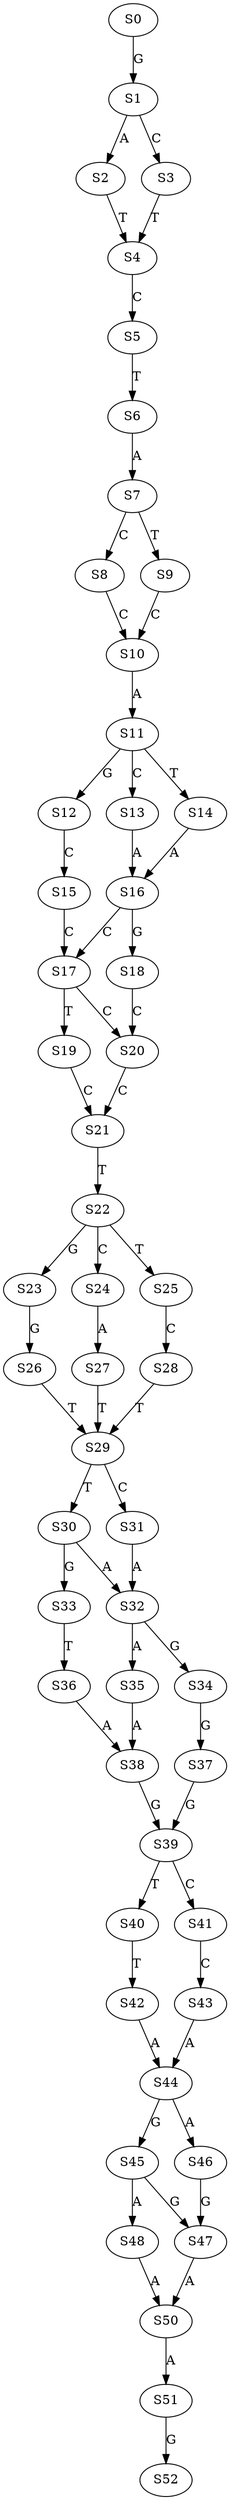 strict digraph  {
	S0 -> S1 [ label = G ];
	S1 -> S2 [ label = A ];
	S1 -> S3 [ label = C ];
	S2 -> S4 [ label = T ];
	S3 -> S4 [ label = T ];
	S4 -> S5 [ label = C ];
	S5 -> S6 [ label = T ];
	S6 -> S7 [ label = A ];
	S7 -> S8 [ label = C ];
	S7 -> S9 [ label = T ];
	S8 -> S10 [ label = C ];
	S9 -> S10 [ label = C ];
	S10 -> S11 [ label = A ];
	S11 -> S12 [ label = G ];
	S11 -> S13 [ label = C ];
	S11 -> S14 [ label = T ];
	S12 -> S15 [ label = C ];
	S13 -> S16 [ label = A ];
	S14 -> S16 [ label = A ];
	S15 -> S17 [ label = C ];
	S16 -> S18 [ label = G ];
	S16 -> S17 [ label = C ];
	S17 -> S19 [ label = T ];
	S17 -> S20 [ label = C ];
	S18 -> S20 [ label = C ];
	S19 -> S21 [ label = C ];
	S20 -> S21 [ label = C ];
	S21 -> S22 [ label = T ];
	S22 -> S23 [ label = G ];
	S22 -> S24 [ label = C ];
	S22 -> S25 [ label = T ];
	S23 -> S26 [ label = G ];
	S24 -> S27 [ label = A ];
	S25 -> S28 [ label = C ];
	S26 -> S29 [ label = T ];
	S27 -> S29 [ label = T ];
	S28 -> S29 [ label = T ];
	S29 -> S30 [ label = T ];
	S29 -> S31 [ label = C ];
	S30 -> S32 [ label = A ];
	S30 -> S33 [ label = G ];
	S31 -> S32 [ label = A ];
	S32 -> S34 [ label = G ];
	S32 -> S35 [ label = A ];
	S33 -> S36 [ label = T ];
	S34 -> S37 [ label = G ];
	S35 -> S38 [ label = A ];
	S36 -> S38 [ label = A ];
	S37 -> S39 [ label = G ];
	S38 -> S39 [ label = G ];
	S39 -> S40 [ label = T ];
	S39 -> S41 [ label = C ];
	S40 -> S42 [ label = T ];
	S41 -> S43 [ label = C ];
	S42 -> S44 [ label = A ];
	S43 -> S44 [ label = A ];
	S44 -> S45 [ label = G ];
	S44 -> S46 [ label = A ];
	S45 -> S47 [ label = G ];
	S45 -> S48 [ label = A ];
	S46 -> S47 [ label = G ];
	S47 -> S50 [ label = A ];
	S48 -> S50 [ label = A ];
	S50 -> S51 [ label = A ];
	S51 -> S52 [ label = G ];
}
